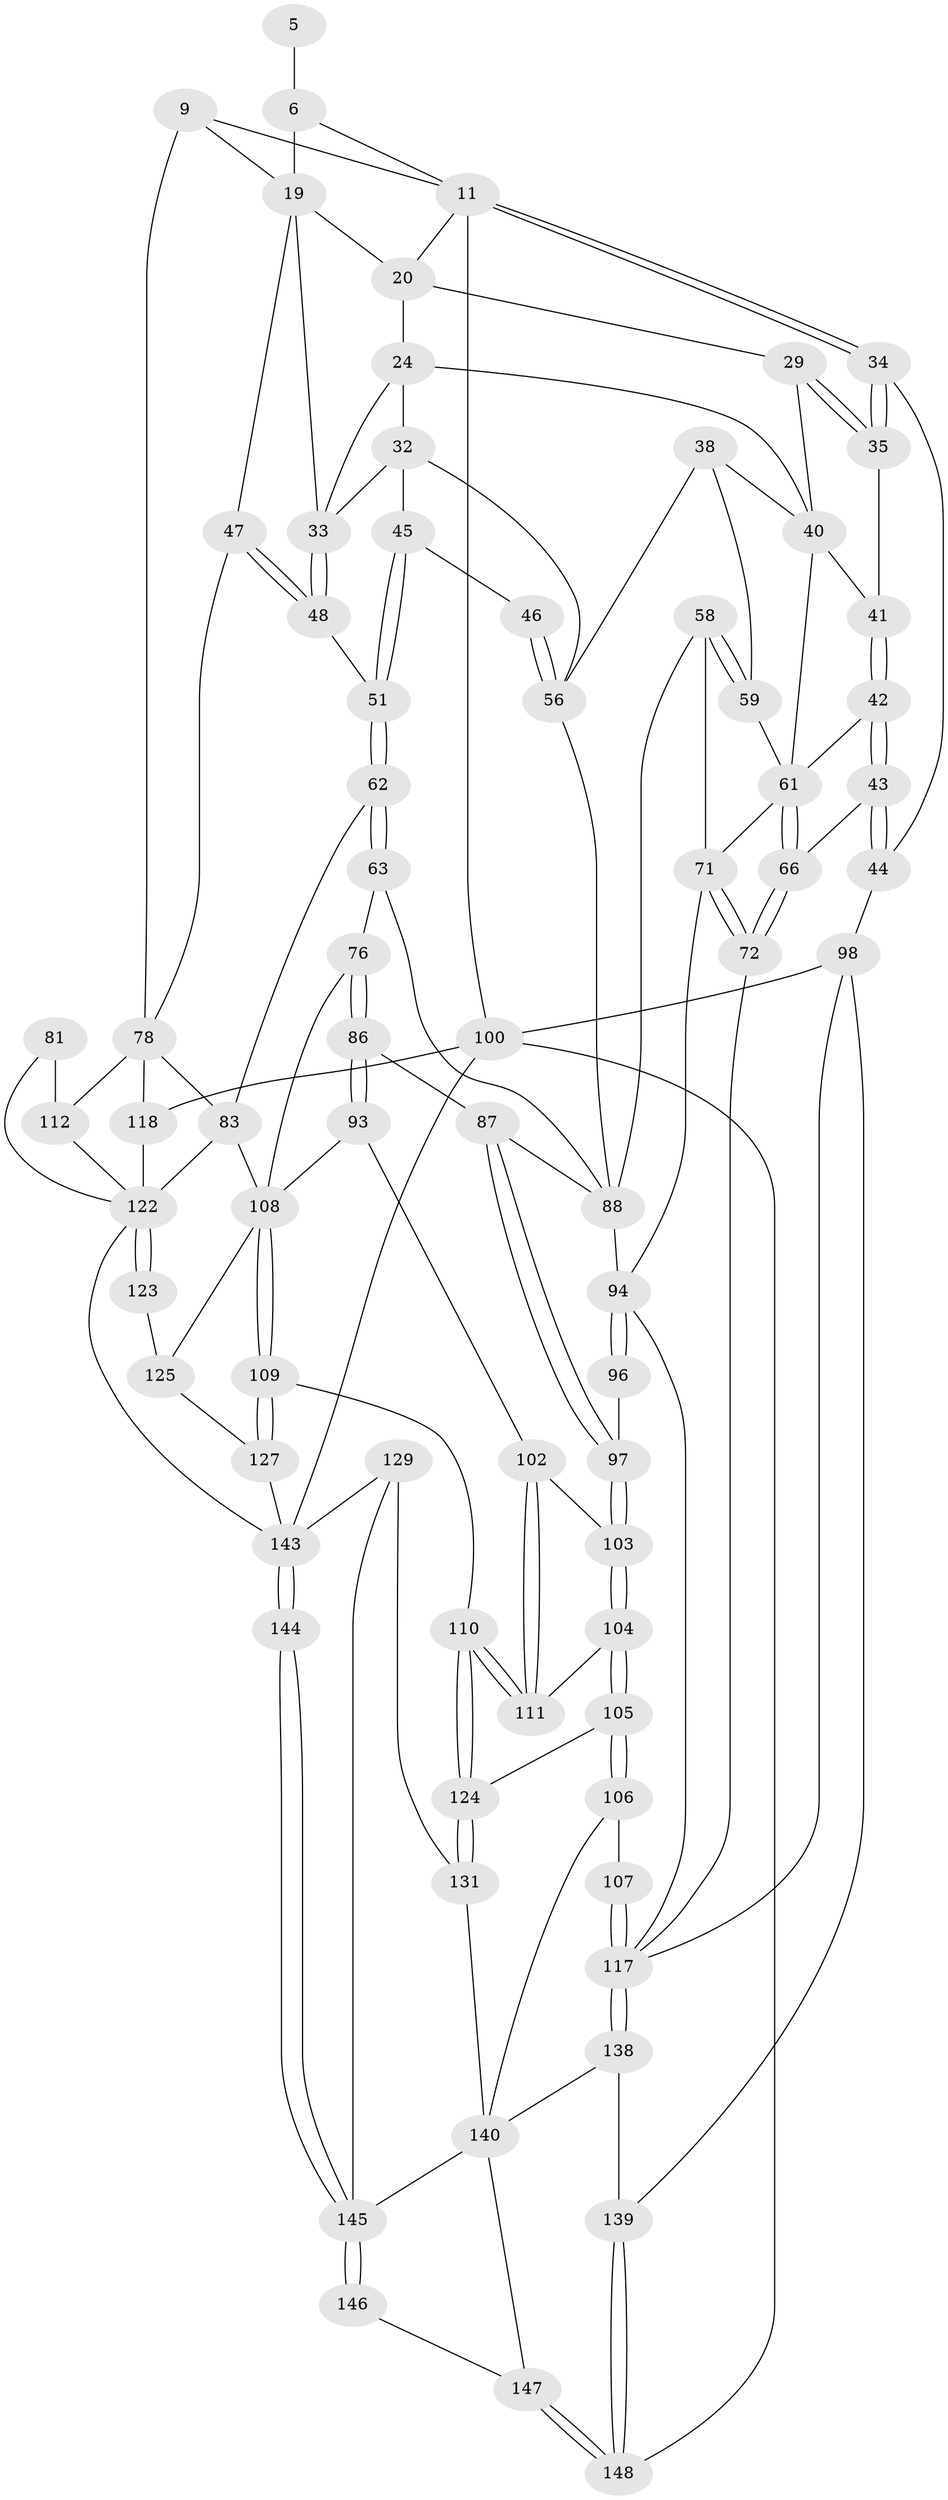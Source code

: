 // original degree distribution, {3: 0.02027027027027027, 4: 0.20945945945945946, 6: 0.20945945945945946, 5: 0.5608108108108109}
// Generated by graph-tools (version 1.1) at 2025/01/03/09/25 05:01:12]
// undirected, 74 vertices, 162 edges
graph export_dot {
graph [start="1"]
  node [color=gray90,style=filled];
  5 [pos="+0.8971514293777288+0.031037312860315237"];
  6 [pos="+0.9436227329654978+0.0636328709365142",super="+2+4"];
  9 [pos="+0.9565772524957212+0.1867855021032585",super="+8"];
  11 [pos="+0+0",super="+7"];
  19 [pos="+0.7449218479104093+0.09249112361848949",super="+15+18+17"];
  20 [pos="+0.15719915006086677+0.08435427114946847",super="+12+13+14"];
  24 [pos="+0.2960465989307034+0.16458124751497633",super="+23+21+22"];
  29 [pos="+0.13937849242271824+0.1250866348604336"];
  32 [pos="+0.4835140340026571+0.08820730491853639",super="+31"];
  33 [pos="+0.716295464823929+0.22759334311555457",super="+30"];
  34 [pos="+0+0.12129414385621394"];
  35 [pos="+0+0.13948912515330159"];
  38 [pos="+0.29596696648666937+0.22245578366246227"];
  40 [pos="+0.15288720916488427+0.2437088895880232",super="+27+28"];
  41 [pos="+0.11019774438872092+0.2655104089125787",super="+39"];
  42 [pos="+0.061641419157927174+0.33844073202723174"];
  43 [pos="+0+0.353351999042441"];
  44 [pos="+0+0.3367289498954656"];
  45 [pos="+0.5325444326983153+0.2692365566881653"];
  46 [pos="+0.4802255644046383+0.2820685869499622"];
  47 [pos="+0.7605046092418186+0.3854315761195313"];
  48 [pos="+0.7045520081651411+0.33193550473809585"];
  51 [pos="+0.5744640125545565+0.3196370482658392"];
  56 [pos="+0.37737711509837524+0.3592595303921014",super="+37+36"];
  58 [pos="+0.325660618542939+0.40767457729068135"];
  59 [pos="+0.26326452454174304+0.3536359143091372",super="+49"];
  61 [pos="+0.16658781568149333+0.4104232678278116",super="+52+50+60"];
  62 [pos="+0.5483190377018057+0.3912989885528285"];
  63 [pos="+0.46914674500183295+0.46440193384977296"];
  66 [pos="+0.1268487104927439+0.5097057104331032"];
  71 [pos="+0.2361658526298379+0.5367438535258434",super="+70"];
  72 [pos="+0.13375680630317507+0.5596260061990227"];
  76 [pos="+0.502717840516811+0.5011336301831631"];
  78 [pos="+1+0.5669606768854466",super="+77+69"];
  81 [pos="+0.8568712439470187+0.6250253312090319"];
  83 [pos="+0.707364200059138+0.6301377394683008",super="+68"];
  86 [pos="+0.4861182869762616+0.606099107020928"];
  87 [pos="+0.41937276121328027+0.5768714206468122"];
  88 [pos="+0.4020143315944174+0.5219080068257115",super="+65"];
  93 [pos="+0.49947829497459295+0.6276440554508579"];
  94 [pos="+0.29745142114221124+0.6487217073055316",super="+74+89"];
  96 [pos="+0.32582050396605367+0.6283675838879856"];
  97 [pos="+0.3942343140694089+0.6308377958433099"];
  98 [pos="+0+0.7157174171215005",super="+92"];
  100 [pos="+1+1",super="+99"];
  102 [pos="+0.4877830447194171+0.6403941481660648"];
  103 [pos="+0.419898182482714+0.6665160739405593"];
  104 [pos="+0.40753595368643014+0.7309823380989451"];
  105 [pos="+0.40649080696444034+0.7324130297235333"];
  106 [pos="+0.35636340174378767+0.794034753435456"];
  107 [pos="+0.295999589842302+0.7708245174782394"];
  108 [pos="+0.6573770710411073+0.6821203561732303",super="+85+75"];
  109 [pos="+0.6544451095748298+0.6877502763172471"];
  110 [pos="+0.5632839284212037+0.7572212109644402"];
  111 [pos="+0.4882877544427247+0.7141411957852388"];
  112 [pos="+1+0.5729208418211995",super="+80"];
  117 [pos="+0.186097346916662+0.8047063760806725",super="+91+90+95"];
  118 [pos="+0.9782848391686176+0.7729460772464543",super="+116+101"];
  122 [pos="+0.8939219269495435+0.8231741286059141",super="+119+115"];
  123 [pos="+0.8471844512479675+0.8156987378049156",super="+120"];
  124 [pos="+0.5546833172628524+0.7726590947554869"];
  125 [pos="+0.7837235487433586+0.8160001332474384",super="+121"];
  127 [pos="+0.6773019709513244+0.8189699054330056",super="+126"];
  129 [pos="+0.571227382674317+0.887014837172531"];
  131 [pos="+0.5526372920035929+0.7767655319171081",super="+130"];
  138 [pos="+0.1822416990386178+0.845760633670215"];
  139 [pos="+0.13534635365939007+0.9572472645845895"];
  140 [pos="+0.4466699842450808+0.877803429707236",super="+137+132"];
  143 [pos="+0.7062715159144916+0.9678170795051166",super="+128+134+135"];
  144 [pos="+0.678175359453856+1"];
  145 [pos="+0.6711346419038235+1",super="+141+142"];
  146 [pos="+0.3880751036987636+1"];
  147 [pos="+0.37131467506210547+1"];
  148 [pos="+0.09453897553991314+1"];
  5 -- 6 [weight=2];
  6 -- 11;
  6 -- 19 [weight=3];
  9 -- 11;
  9 -- 78 [weight=2];
  9 -- 19;
  11 -- 34;
  11 -- 34;
  11 -- 100 [weight=2];
  11 -- 20;
  19 -- 20;
  19 -- 33 [weight=2];
  19 -- 47;
  20 -- 29;
  20 -- 24 [weight=2];
  24 -- 32;
  24 -- 40;
  24 -- 33;
  29 -- 35;
  29 -- 35;
  29 -- 40;
  32 -- 56;
  32 -- 45;
  32 -- 33;
  33 -- 48;
  33 -- 48;
  34 -- 35;
  34 -- 35;
  34 -- 44;
  35 -- 41;
  38 -- 56;
  38 -- 40;
  38 -- 59;
  40 -- 41 [weight=2];
  40 -- 61;
  41 -- 42;
  41 -- 42;
  42 -- 43;
  42 -- 43;
  42 -- 61;
  43 -- 44;
  43 -- 44;
  43 -- 66;
  44 -- 98;
  45 -- 46;
  45 -- 51;
  45 -- 51;
  46 -- 56 [weight=2];
  46 -- 56;
  47 -- 48;
  47 -- 48;
  47 -- 78;
  48 -- 51;
  51 -- 62;
  51 -- 62;
  56 -- 88;
  58 -- 59;
  58 -- 59;
  58 -- 88;
  58 -- 71;
  59 -- 61 [weight=2];
  61 -- 66;
  61 -- 66;
  61 -- 71;
  62 -- 63;
  62 -- 63;
  62 -- 83;
  63 -- 76;
  63 -- 88;
  66 -- 72;
  66 -- 72;
  71 -- 72;
  71 -- 72;
  71 -- 94;
  72 -- 117;
  76 -- 86;
  76 -- 86;
  76 -- 108;
  78 -- 112 [weight=2];
  78 -- 83;
  78 -- 118 [weight=2];
  81 -- 112 [weight=2];
  81 -- 122;
  83 -- 108 [weight=2];
  83 -- 122;
  86 -- 87;
  86 -- 93;
  86 -- 93;
  87 -- 88;
  87 -- 97;
  87 -- 97;
  88 -- 94 [weight=2];
  93 -- 102;
  93 -- 108;
  94 -- 96 [weight=2];
  94 -- 96;
  94 -- 117;
  96 -- 97;
  97 -- 103;
  97 -- 103;
  98 -- 139;
  98 -- 100;
  98 -- 117;
  100 -- 148;
  100 -- 118;
  100 -- 143;
  102 -- 103;
  102 -- 111;
  102 -- 111;
  103 -- 104;
  103 -- 104;
  104 -- 105;
  104 -- 105;
  104 -- 111;
  105 -- 106;
  105 -- 106;
  105 -- 124;
  106 -- 107;
  106 -- 140;
  107 -- 117 [weight=2];
  107 -- 117;
  108 -- 109;
  108 -- 109;
  108 -- 125;
  109 -- 110;
  109 -- 127;
  109 -- 127;
  110 -- 111;
  110 -- 111;
  110 -- 124;
  110 -- 124;
  112 -- 122;
  117 -- 138;
  117 -- 138;
  118 -- 122 [weight=2];
  122 -- 123 [weight=2];
  122 -- 123;
  122 -- 143;
  123 -- 125 [weight=2];
  124 -- 131;
  124 -- 131;
  125 -- 127;
  127 -- 143 [weight=2];
  129 -- 143;
  129 -- 145;
  129 -- 131;
  131 -- 140 [weight=2];
  138 -- 139;
  138 -- 140;
  139 -- 148;
  139 -- 148;
  140 -- 147;
  140 -- 145;
  143 -- 144 [weight=2];
  143 -- 144;
  144 -- 145;
  144 -- 145;
  145 -- 146 [weight=2];
  145 -- 146;
  146 -- 147;
  147 -- 148;
  147 -- 148;
}
